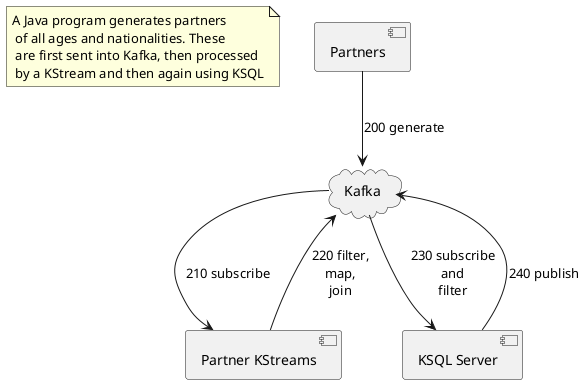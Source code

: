 @startuml

skinparam componentStyle uml2

note "A Java program generates partners \n of all ages and nationalities. These \n are first sent into Kafka, then processed \n by a KStream and then again using KSQL" as N

cloud Kafka

[Partners] --> [Kafka] : 200 generate
[Kafka] --> [Partner KStreams] : 210 subscribe
[Partner KStreams] --> [Kafka] : 220 filter,\nmap,\njoin
[Kafka] --> [KSQL Server] : 230 subscribe\nand\nfilter
[KSQL Server] --> [Kafka] : 240 publish

@enduml
